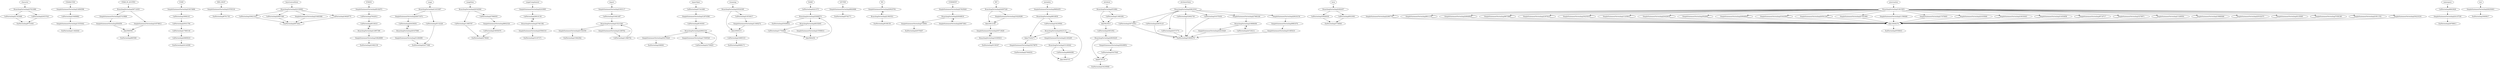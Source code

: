 digraph cfgraph {
	character -> BranchingVertexImpl27931868
	BranchingVertexImpl27931868 -> CallVertexImpl21303468
	CallVertexImpl21303468 -> EndVertexImpl9753363
	BranchingVertexImpl27931868 -> CallVertexImpl24537021
	CallVertexImpl24537021 -> EndVertexImpl9753363
	CHARACTER -> SimpleStatementVertexImpl14694596
	SimpleStatementVertexImpl14694596 -> CallVertexImpl19489882
	CallVertexImpl19489882 -> SimpleStatementVertexImpl13535442
	SimpleStatementVertexImpl13535442 -> EndVertexImpl11462920
	CHAR_IN_QUOTES -> BranchingVertexImpl26712630
	BranchingVertexImpl26712630 -> SimpleStatementVertexImpl27419889
	SimpleStatementVertexImpl27419889 -> SimpleStatementVertexImpl504059
	SimpleStatementVertexImpl504059 -> fake5060581
	fake5060581 -> EndVertexImpl885589
	BranchingVertexImpl26712630 -> SimpleStatementVertexImpl10578812
	SimpleStatementVertexImpl10578812 -> fake5060581
	CODE -> SimpleStatementVertexImpl19474866
	SimpleStatementVertexImpl19474866 -> CallVertexImpl3906143
	CallVertexImpl3906143 -> CallVertexImpl25031794
	CallVertexImpl25031794 -> CallVertexImpl17660140
	CallVertexImpl17660140 -> CallVertexImpl29985819
	CallVertexImpl29985819 -> EndVertexImpl24144599
	HEX_DIGIT -> SimpleStatementVertexImpl19765316
	SimpleStatementVertexImpl19765316 -> EndVertexImpl6791730
	basicLexicalAtom -> BranchingVertexImpl22339083
	BranchingVertexImpl22339083 -> CallVertexImpl30621423
	CallVertexImpl30621423 -> EndVertexImpl4972921
	BranchingVertexImpl22339083 -> CallVertexImpl29947460
	CallVertexImpl29947460 -> EndVertexImpl4972921
	BranchingVertexImpl22339083 -> SimpleStatementVertexImpl10483080
	SimpleStatementVertexImpl10483080 -> EndVertexImpl4972921
	BranchingVertexImpl22339083 -> CallVertexImpl16628775
	CallVertexImpl16628775 -> EndVertexImpl4972921
	STRING -> SimpleStatementVertexImpl8182872
	SimpleStatementVertexImpl8182872 -> CallVertexImpl7642812
	CallVertexImpl7642812 -> CallVertexImpl8316010
	CallVertexImpl8316010 -> BranchingVertexImpl12987399
	BranchingVertexImpl12987399 -> SimpleStatementVertexImpl18628899
	SimpleStatementVertexImpl18628899 -> EndVertexImpl23482138
	BranchingVertexImpl12987399 -> CallVertexImpl8316010
	range -> BranchingVertexImpl12433497
	BranchingVertexImpl12433497 -> SimpleStatementVertexImpl28473474
	SimpleStatementVertexImpl28473474 -> CallVertexImpl20439454
	CallVertexImpl20439454 -> BranchingVertexImpl29187880
	BranchingVertexImpl29187880 -> SimpleStatementVertexImpl31484690
	SimpleStatementVertexImpl31484690 -> EndVertexImpl22477088
	BranchingVertexImpl29187880 -> CallVertexImpl20439454
	BranchingVertexImpl12433497 -> CallVertexImpl5132228
	CallVertexImpl5132228 -> EndVertexImpl22477088
	rangeItem -> BranchingVertexImpl26342940
	BranchingVertexImpl26342940 -> CallVertexImpl11985797
	CallVertexImpl11985797 -> EndVertexImpl2578640
	BranchingVertexImpl26342940 -> CallVertexImpl27966505
	CallVertexImpl27966505 -> SimpleStatementVertexImpl8642324
	SimpleStatementVertexImpl8642324 -> CallVertexImpl18050470
	CallVertexImpl18050470 -> EndVertexImpl2578640
	rangeComplement -> SimpleStatementVertexImpl2243995
	SimpleStatementVertexImpl2243995 -> CallVertexImpl29010136
	CallVertexImpl29010136 -> BranchingVertexImpl27461382
	BranchingVertexImpl27461382 -> SimpleStatementVertexImpl25584310
	SimpleStatementVertexImpl25584310 -> EndVertexImpl33197371
	BranchingVertexImpl27461382 -> CallVertexImpl29010136
	import -> SimpleStatementVertexImpl1003117
	SimpleStatementVertexImpl1003117 -> CallVertexImpl10461487
	CallVertexImpl10461487 -> BranchingVertexImpl15231583
	BranchingVertexImpl15231583 -> SimpleStatementVertexImpl21544350
	SimpleStatementVertexImpl21544350 -> EndVertexImpl15062562
	BranchingVertexImpl15231583 -> SimpleStatementVertexImpl1208762
	SimpleStatementVertexImpl1208762 -> CallVertexImpl11986792
	CallVertexImpl11986792 -> BranchingVertexImpl15231583
	importSpec -> CallVertexImpl27241660
	CallVertexImpl27241660 -> SimpleStatementVertexImpl12974590
	SimpleStatementVertexImpl12974590 -> CallVertexImpl8100393
	CallVertexImpl8100393 -> BranchingVertexImpl28943101
	BranchingVertexImpl28943101 -> SimpleStatementVertexImpl20279420
	SimpleStatementVertexImpl20279420 -> EndVertexImpl368061
	BranchingVertexImpl28943101 -> SimpleStatementVertexImpl17009528
	SimpleStatementVertexImpl17009528 -> CallVertexImpl22750625
	CallVertexImpl22750625 -> BranchingVertexImpl28943101
	renaming -> BranchingVertexImpl30520395
	BranchingVertexImpl30520395 -> fake24940415
	fake24940415 -> CallVertexImpl16985333
	CallVertexImpl16985333 -> EndVertexImpl9680171
	BranchingVertexImpl30520395 -> CallVertexImpl14534017
	CallVertexImpl14534017 -> SimpleStatementVertexImpl11600272
	SimpleStatementVertexImpl11600272 -> fake24940415
	NAME -> CallVertexImpl2221573
	CallVertexImpl2221573 -> BranchingVertexImpl25099574
	BranchingVertexImpl25099574 -> EndVertexImpl25449832
	BranchingVertexImpl25099574 -> BranchingVertexImpl8252845
	BranchingVertexImpl8252845 -> CallVertexImpl17704464
	CallVertexImpl17704464 -> fake5964454
	fake5964454 -> BranchingVertexImpl25099574
	BranchingVertexImpl8252845 -> SimpleStatementVertexImpl15590814
	SimpleStatementVertexImpl15590814 -> fake5964454
	LETTER -> SimpleStatementVertexImpl8820686
	SimpleStatementVertexImpl8820686 -> EndVertexImpl5792771
	WS -> SimpleStatementVertexImpl29025781
	SimpleStatementVertexImpl29025781 -> BranchingVertexImpl21983521
	BranchingVertexImpl21983521 -> EndVertexImpl9198159
	BranchingVertexImpl21983521 -> SimpleStatementVertexImpl29025781
	COMMENT -> SimpleStatementVertexImpl27825828
	SimpleStatementVertexImpl27825828 -> BranchingVertexImpl20048819
	BranchingVertexImpl20048819 -> SimpleStatementVertexImpl730993
	SimpleStatementVertexImpl730993 -> EndVertexImpl20578407
	BranchingVertexImpl20048819 -> SimpleStatementVertexImpl26673841
	SimpleStatementVertexImpl26673841 -> BranchingVertexImpl20048819
	INT -> BranchingVertexImpl24097528
	BranchingVertexImpl24097528 -> fake24612108
	fake24612108 -> SimpleStatementVertexImpl30714629
	SimpleStatementVertexImpl30714629 -> BranchingVertexImpl19395833
	BranchingVertexImpl19395833 -> EndVertexImpl5159307
	BranchingVertexImpl19395833 -> SimpleStatementVertexImpl30714629
	BranchingVertexImpl24097528 -> SimpleStatementVertexImpl19229299
	SimpleStatementVertexImpl19229299 -> fake24612108
	metadata -> SimpleStatementVertexImpl9684455
	SimpleStatementVertexImpl9684455 -> BranchingVertexImpl6616830
	BranchingVertexImpl6616830 -> fake27424271
	fake27424271 -> SimpleStatementVertexImpl30279879
	SimpleStatementVertexImpl30279879 -> EndVertexImpl27649252
	BranchingVertexImpl6616830 -> CallVertexImpl16239564
	CallVertexImpl16239564 -> BranchingVertexImpl4423115
	BranchingVertexImpl4423115 -> fake27424271
	BranchingVertexImpl4423115 -> SimpleStatementVertexImpl21404265
	SimpleStatementVertexImpl21404265 -> BranchingVertexImpl33140442
	BranchingVertexImpl33140442 -> fake16045747
	fake16045747 -> BranchingVertexImpl4423115
	BranchingVertexImpl33140442 -> CallVertexImpl6690098
	CallVertexImpl6690098 -> fake16045747
	attribute -> BranchingVertexImpl553984
	BranchingVertexImpl553984 -> fake5623615
	fake5623615 -> CallVertexImpl3651852
	CallVertexImpl3651852 -> BranchingVertexImpl29839245
	BranchingVertexImpl29839245 -> fake8778710
	fake8778710 -> EndVertexImpl16239569
	BranchingVertexImpl29839245 -> SimpleStatementVertexImpl29249852
	SimpleStatementVertexImpl29249852 -> CallVertexImpl3437640
	CallVertexImpl3437640 -> fake8778710
	BranchingVertexImpl553984 -> CallVertexImpl11683292
	CallVertexImpl11683292 -> fake5623615
	attributeValue -> BranchingVertexImpl28619341
	BranchingVertexImpl28619341 -> CallVertexImpl30732921
	CallVertexImpl30732921 -> EndVertexImpl10609370
	BranchingVertexImpl28619341 -> CallVertexImpl24835125
	CallVertexImpl24835125 -> EndVertexImpl10609370
	BranchingVertexImpl28619341 -> CallVertexImpl20373774
	CallVertexImpl20373774 -> EndVertexImpl10609370
	BranchingVertexImpl28619341 -> CallVertexImpl32602739
	CallVertexImpl32602739 -> EndVertexImpl10609370
	BranchingVertexImpl28619341 -> CallVertexImpl10375036
	CallVertexImpl10375036 -> EndVertexImpl10609370
	BranchingVertexImpl28619341 -> SimpleStatementVertexImpl27980180
	SimpleStatementVertexImpl27980180 -> BranchingVertexImpl18686494
	BranchingVertexImpl18686494 -> SimpleStatementVertexImpl24416429
	SimpleStatementVertexImpl24416429 -> EndVertexImpl10609370
	BranchingVertexImpl18686494 -> CallVertexImpl24729212
	CallVertexImpl24729212 -> BranchingVertexImpl18686494
	BranchingVertexImpl28619341 -> SimpleStatementVertexImpl28434154
	SimpleStatementVertexImpl28434154 -> SimpleStatementVertexImpl9981974
	SimpleStatementVertexImpl9981974 -> SimpleStatementVertexImpl31085410
	SimpleStatementVertexImpl31085410 -> EndVertexImpl10609370
	term -> BranchingVertexImpl2492457
	BranchingVertexImpl2492457 -> CallVertexImpl30926038
	CallVertexImpl30926038 -> EndVertexImpl3736840
	BranchingVertexImpl2492457 -> CallVertexImpl8523091
	CallVertexImpl8523091 -> EndVertexImpl3736840
	punctuation -> BranchingVertexImpl14915851
	BranchingVertexImpl14915851 -> SimpleStatementVertexImpl22967703
	SimpleStatementVertexImpl22967703 -> fake16949279
	fake16949279 -> EndVertexImpl5556643
	BranchingVertexImpl14915851 -> SimpleStatementVertexImpl8011378
	SimpleStatementVertexImpl8011378 -> fake16949279
	BranchingVertexImpl14915851 -> SimpleStatementVertexImpl26848924
	SimpleStatementVertexImpl26848924 -> fake16949279
	BranchingVertexImpl14915851 -> SimpleStatementVertexImpl9875896
	SimpleStatementVertexImpl9875896 -> fake16949279
	BranchingVertexImpl14915851 -> SimpleStatementVertexImpl23979233
	SimpleStatementVertexImpl23979233 -> fake16949279
	BranchingVertexImpl14915851 -> SimpleStatementVertexImpl30255079
	SimpleStatementVertexImpl30255079 -> fake16949279
	BranchingVertexImpl14915851 -> SimpleStatementVertexImpl13259915
	SimpleStatementVertexImpl13259915 -> fake16949279
	BranchingVertexImpl14915851 -> SimpleStatementVertexImpl24420676
	SimpleStatementVertexImpl24420676 -> fake16949279
	BranchingVertexImpl14915851 -> SimpleStatementVertexImpl502892
	SimpleStatementVertexImpl502892 -> fake16949279
	BranchingVertexImpl14915851 -> SimpleStatementVertexImpl29946829
	SimpleStatementVertexImpl29946829 -> fake16949279
	BranchingVertexImpl14915851 -> SimpleStatementVertexImpl33443850
	SimpleStatementVertexImpl33443850 -> fake16949279
	BranchingVertexImpl14915851 -> SimpleStatementVertexImpl20501244
	SimpleStatementVertexImpl20501244 -> fake16949279
	BranchingVertexImpl14915851 -> SimpleStatementVertexImpl27501868
	SimpleStatementVertexImpl27501868 -> fake16949279
	BranchingVertexImpl14915851 -> SimpleStatementVertexImpl11596466
	SimpleStatementVertexImpl11596466 -> fake16949279
	BranchingVertexImpl14915851 -> SimpleStatementVertexImpl17678065
	SimpleStatementVertexImpl17678065 -> fake16949279
	BranchingVertexImpl14915851 -> SimpleStatementVertexImpl24305806
	SimpleStatementVertexImpl24305806 -> fake16949279
	BranchingVertexImpl14915851 -> SimpleStatementVertexImpl16030403
	SimpleStatementVertexImpl16030403 -> fake16949279
	BranchingVertexImpl14915851 -> SimpleStatementVertexImpl14454858
	SimpleStatementVertexImpl14454858 -> fake16949279
	BranchingVertexImpl14915851 -> SimpleStatementVertexImpl8718717
	SimpleStatementVertexImpl8718717 -> fake16949279
	BranchingVertexImpl14915851 -> SimpleStatementVertexImpl3278971
	SimpleStatementVertexImpl3278971 -> fake16949279
	BranchingVertexImpl14915851 -> SimpleStatementVertexImpl13289591
	SimpleStatementVertexImpl13289591 -> fake16949279
	BranchingVertexImpl14915851 -> SimpleStatementVertexImpl19868466
	SimpleStatementVertexImpl19868466 -> fake16949279
	BranchingVertexImpl14915851 -> SimpleStatementVertexImpl29162475
	SimpleStatementVertexImpl29162475 -> fake16949279
	BranchingVertexImpl14915851 -> SimpleStatementVertexImpl4145085
	SimpleStatementVertexImpl4145085 -> fake16949279
	BranchingVertexImpl14915851 -> SimpleStatementVertexImpl7456188
	SimpleStatementVertexImpl7456188 -> fake16949279
	BranchingVertexImpl14915851 -> SimpleStatementVertexImpl23911352
	SimpleStatementVertexImpl23911352 -> fake16949279
	BranchingVertexImpl14915851 -> SimpleStatementVertexImpl30223234
	SimpleStatementVertexImpl30223234 -> fake16949279
	namespace -> CallVertexImpl6843626
	CallVertexImpl6843626 -> SimpleStatementVertexImpl24147539
	SimpleStatementVertexImpl24147539 -> EndVertexImpl29789811
	test -> SimpleStatementVertexImpl28250063
	SimpleStatementVertexImpl28250063 -> EndVertexImpl3609917
}
